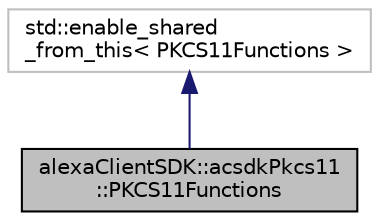 digraph "alexaClientSDK::acsdkPkcs11::PKCS11Functions"
{
 // LATEX_PDF_SIZE
  edge [fontname="Helvetica",fontsize="10",labelfontname="Helvetica",labelfontsize="10"];
  node [fontname="Helvetica",fontsize="10",shape=record];
  Node1 [label="alexaClientSDK::acsdkPkcs11\l::PKCS11Functions",height=0.2,width=0.4,color="black", fillcolor="grey75", style="filled", fontcolor="black",tooltip="PKCS11 API Wrapper."];
  Node2 -> Node1 [dir="back",color="midnightblue",fontsize="10",style="solid",fontname="Helvetica"];
  Node2 [label="std::enable_shared\l_from_this\< PKCS11Functions \>",height=0.2,width=0.4,color="grey75", fillcolor="white", style="filled",tooltip=" "];
}
